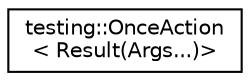 digraph "Иерархия классов. Графический вид."
{
 // LATEX_PDF_SIZE
  edge [fontname="Helvetica",fontsize="10",labelfontname="Helvetica",labelfontsize="10"];
  node [fontname="Helvetica",fontsize="10",shape=record];
  rankdir="LR";
  Node0 [label="testing::OnceAction\l\< Result(Args...)\>",height=0.2,width=0.4,color="black", fillcolor="white", style="filled",URL="$classtesting_1_1OnceAction_3_01Result_07Args_8_8_8_08_4.html",tooltip=" "];
}
